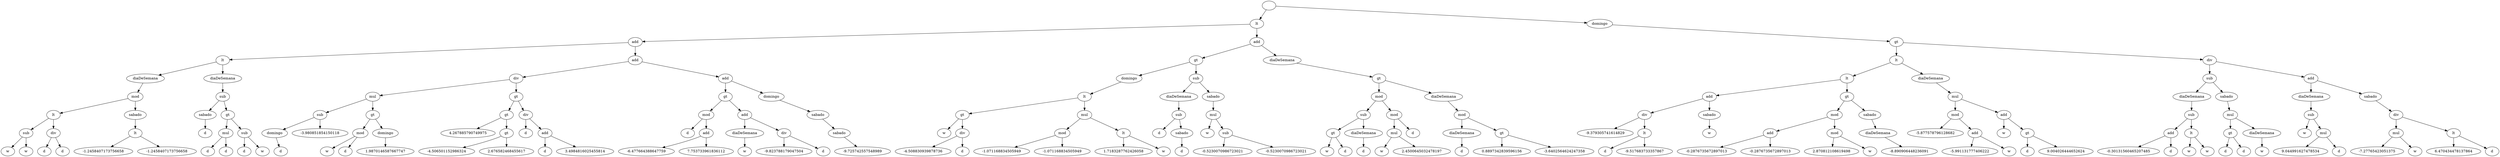  digraph G18568 {
N18568 [label=""];
N18568 -> N18583;
N18583 [label="lt"];
N18583 -> N18596;
N18596 [label="add"];
N18596 -> N18609;
N18609 [label="lt"];
N18609 -> N18622;
N18622 [label="diaDeSemana"];
N18622 -> N18634;
N18634 [label="mod"];
N18634 -> N18647;
N18647 [label="lt"];
N18647 -> N18660;
N18660 [label="sub"];
N18660 -> N18673;
N18673 [label="w"];
N18660 -> N18674;
N18674 [label="w"];
N18647 -> N18675;
N18675 [label="div"];
N18675 -> N18688;
N18688 [label="d"];
N18675 -> N18689;
N18689 [label="d"];
N18634 -> N18690;
N18690 [label="sabado"];
N18690 -> N18702;
N18702 [label="lt"];
N18702 -> N18715;
N18715 [label="-1.2458407173756658"];
N18702 -> N18716;
N18716 [label="-1.2458407173756658"];
N18609 -> N18717;
N18717 [label="diaDeSemana"];
N18717 -> N18729;
N18729 [label="sub"];
N18729 -> N18742;
N18742 [label="sabado"];
N18742 -> N18754;
N18754 [label="d"];
N18729 -> N18765;
N18765 [label="gt"];
N18765 -> N18778;
N18778 [label="mul"];
N18778 -> N18791;
N18791 [label="d"];
N18778 -> N18792;
N18792 [label="d"];
N18765 -> N18793;
N18793 [label="sub"];
N18793 -> N18806;
N18806 [label="d"];
N18793 -> N18807;
N18807 [label="w"];
N18596 -> N18808;
N18808 [label="add"];
N18808 -> N18821;
N18821 [label="div"];
N18821 -> N18834;
N18834 [label="mul"];
N18834 -> N18847;
N18847 [label="sub"];
N18847 -> N18860;
N18860 [label="domingo"];
N18860 -> N18872;
N18872 [label="d"];
N18847 -> N18873;
N18873 [label="-3.980851854150118"];
N18834 -> N18884;
N18884 [label="gt"];
N18884 -> N18897;
N18897 [label="mod"];
N18897 -> N18910;
N18910 [label="w"];
N18897 -> N18911;
N18911 [label="d"];
N18884 -> N18912;
N18912 [label="domingo"];
N18912 -> N18924;
N18924 [label="1.9870146587667747"];
N18821 -> N18925;
N18925 [label="gt"];
N18925 -> N18938;
N18938 [label="gt"];
N18938 -> N18951;
N18951 [label="4.267885790749975"];
N18938 -> N18962;
N18962 [label="gt"];
N18962 -> N18975;
N18975 [label="-4.506501152986324"];
N18962 -> N18976;
N18976 [label="2.676582468455617"];
N18925 -> N18977;
N18977 [label="div"];
N18977 -> N18990;
N18990 [label="d"];
N18977 -> N19001;
N19001 [label="add"];
N19001 -> N19014;
N19014 [label="d"];
N19001 -> N19015;
N19015 [label="3.4984816025455814"];
N18808 -> N19016;
N19016 [label="add"];
N19016 -> N19029;
N19029 [label="gt"];
N19029 -> N19042;
N19042 [label="mod"];
N19042 -> N19055;
N19055 [label="d"];
N19042 -> N19066;
N19066 [label="add"];
N19066 -> N19079;
N19079 [label="-6.477664388647759"];
N19066 -> N19080;
N19080 [label="7.753733961836112"];
N19029 -> N19081;
N19081 [label="add"];
N19081 -> N19094;
N19094 [label="diaDeSemana"];
N19094 -> N19106;
N19106 [label="w"];
N19081 -> N19107;
N19107 [label="div"];
N19107 -> N19120;
N19120 [label="-9.823788179047504"];
N19107 -> N19121;
N19121 [label="d"];
N19016 -> N19122;
N19122 [label="domingo"];
N19122 -> N19134;
N19134 [label="sabado"];
N19134 -> N19146;
N19146 [label="sabado"];
N19146 -> N19158;
N19158 [label="-9.725742557548989"];
N18583 -> N19159;
N19159 [label="add"];
N19159 -> N19172;
N19172 [label="gt"];
N19172 -> N19185;
N19185 [label="domingo"];
N19185 -> N19197;
N19197 [label="lt"];
N19197 -> N19210;
N19210 [label="gt"];
N19210 -> N19223;
N19223 [label="w"];
N19210 -> N19234;
N19234 [label="div"];
N19234 -> N19247;
N19247 [label="-4.508830939878736"];
N19234 -> N19248;
N19248 [label="d"];
N19197 -> N19249;
N19249 [label="mul"];
N19249 -> N19262;
N19262 [label="mod"];
N19262 -> N19275;
N19275 [label="-1.071168834505949"];
N19262 -> N19276;
N19276 [label="-1.071168834505949"];
N19249 -> N19277;
N19277 [label="lt"];
N19277 -> N19290;
N19290 [label="1.7183287762426058"];
N19277 -> N19291;
N19291 [label="w"];
N19172 -> N19292;
N19292 [label="sub"];
N19292 -> N19305;
N19305 [label="diaDeSemana"];
N19305 -> N19317;
N19317 [label="sub"];
N19317 -> N19330;
N19330 [label="d"];
N19317 -> N19341;
N19341 [label="sabado"];
N19341 -> N19353;
N19353 [label="d"];
N19292 -> N19354;
N19354 [label="sabado"];
N19354 -> N19366;
N19366 [label="mul"];
N19366 -> N19379;
N19379 [label="w"];
N19366 -> N19390;
N19390 [label="sub"];
N19390 -> N19403;
N19403 [label="-0.5230070986723021"];
N19390 -> N19404;
N19404 [label="-0.5230070986723021"];
N19159 -> N19405;
N19405 [label="diaDeSemana"];
N19405 -> N19417;
N19417 [label="gt"];
N19417 -> N19430;
N19430 [label="mod"];
N19430 -> N19443;
N19443 [label="sub"];
N19443 -> N19456;
N19456 [label="gt"];
N19456 -> N19469;
N19469 [label="w"];
N19456 -> N19470;
N19470 [label="d"];
N19443 -> N19471;
N19471 [label="diaDeSemana"];
N19471 -> N19483;
N19483 [label="d"];
N19430 -> N19484;
N19484 [label="mod"];
N19484 -> N19497;
N19497 [label="mul"];
N19497 -> N19510;
N19510 [label="w"];
N19497 -> N19511;
N19511 [label="2.4500645032478197"];
N19484 -> N19512;
N19512 [label="d"];
N19417 -> N19523;
N19523 [label="diaDeSemana"];
N19523 -> N19535;
N19535 [label="mod"];
N19535 -> N19548;
N19548 [label="diaDeSemana"];
N19548 -> N19560;
N19560 [label="d"];
N19535 -> N19561;
N19561 [label="gt"];
N19561 -> N19574;
N19574 [label="0.8897342839596156"];
N19561 -> N19575;
N19575 [label="-3.6402564624247358"];
N18568 -> N19576;
N19576 [label="domingo"];
N19576 -> N19588;
N19588 [label="gt"];
N19588 -> N19601;
N19601 [label="lt"];
N19601 -> N19614;
N19614 [label="lt"];
N19614 -> N19627;
N19627 [label="add"];
N19627 -> N19640;
N19640 [label="div"];
N19640 -> N19653;
N19653 [label="-9.379305741614829"];
N19640 -> N19664;
N19664 [label="lt"];
N19664 -> N19677;
N19677 [label="d"];
N19664 -> N19678;
N19678 [label="-9.517683733357867"];
N19627 -> N19679;
N19679 [label="sabado"];
N19679 -> N19691;
N19691 [label="w"];
N19614 -> N19702;
N19702 [label="gt"];
N19702 -> N19715;
N19715 [label="mod"];
N19715 -> N19728;
N19728 [label="add"];
N19728 -> N19741;
N19741 [label="-0.2876735672897013"];
N19728 -> N19742;
N19742 [label="-0.2876735672897013"];
N19715 -> N19743;
N19743 [label="mod"];
N19743 -> N19756;
N19756 [label="2.870812108619498"];
N19743 -> N19757;
N19757 [label="w"];
N19702 -> N19758;
N19758 [label="sabado"];
N19758 -> N19770;
N19770 [label="diaDeSemana"];
N19770 -> N19782;
N19782 [label="-8.890906448236091"];
N19601 -> N19783;
N19783 [label="diaDeSemana"];
N19783 -> N19795;
N19795 [label="mul"];
N19795 -> N19808;
N19808 [label="mod"];
N19808 -> N19821;
N19821 [label="-5.877578796128682"];
N19808 -> N19832;
N19832 [label="add"];
N19832 -> N19845;
N19845 [label="-5.991131777406222"];
N19832 -> N19846;
N19846 [label="w"];
N19795 -> N19847;
N19847 [label="add"];
N19847 -> N19860;
N19860 [label="w"];
N19847 -> N19871;
N19871 [label="gt"];
N19871 -> N19884;
N19884 [label="d"];
N19871 -> N19885;
N19885 [label="9.004026444652624"];
N19588 -> N19886;
N19886 [label="div"];
N19886 -> N19899;
N19899 [label="sub"];
N19899 -> N19912;
N19912 [label="diaDeSemana"];
N19912 -> N19924;
N19924 [label="sub"];
N19924 -> N19937;
N19937 [label="add"];
N19937 -> N19950;
N19950 [label="-0.30131560465207485"];
N19937 -> N19951;
N19951 [label="d"];
N19924 -> N19952;
N19952 [label="lt"];
N19952 -> N19965;
N19965 [label="w"];
N19952 -> N19966;
N19966 [label="w"];
N19899 -> N19967;
N19967 [label="sabado"];
N19967 -> N19979;
N19979 [label="mul"];
N19979 -> N19992;
N19992 [label="gt"];
N19992 -> N20005;
N20005 [label="d"];
N19992 -> N20006;
N20006 [label="d"];
N19979 -> N20007;
N20007 [label="diaDeSemana"];
N20007 -> N20019;
N20019 [label="w"];
N19886 -> N20020;
N20020 [label="add"];
N20020 -> N20033;
N20033 [label="diaDeSemana"];
N20033 -> N20045;
N20045 [label="sub"];
N20045 -> N20058;
N20058 [label="w"];
N20045 -> N20069;
N20069 [label="mul"];
N20069 -> N20082;
N20082 [label="9.044991627478534"];
N20069 -> N20083;
N20083 [label="d"];
N20020 -> N20084;
N20084 [label="sabado"];
N20084 -> N20096;
N20096 [label="div"];
N20096 -> N20109;
N20109 [label="mul"];
N20109 -> N20122;
N20122 [label="-7.27765423051375"];
N20109 -> N20123;
N20123 [label="w"];
N20096 -> N20124;
N20124 [label="lt"];
N20124 -> N20137;
N20137 [label="6.470434478137864"];
N20124 -> N20138;
N20138 [label="d"];
}
